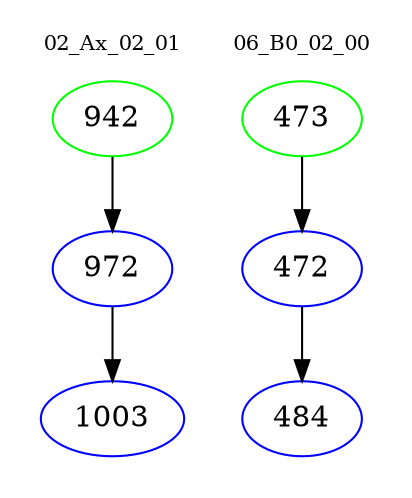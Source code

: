 digraph{
subgraph cluster_0 {
color = white
label = "02_Ax_02_01";
fontsize=10;
T0_942 [label="942", color="green"]
T0_942 -> T0_972 [color="black"]
T0_972 [label="972", color="blue"]
T0_972 -> T0_1003 [color="black"]
T0_1003 [label="1003", color="blue"]
}
subgraph cluster_1 {
color = white
label = "06_B0_02_00";
fontsize=10;
T1_473 [label="473", color="green"]
T1_473 -> T1_472 [color="black"]
T1_472 [label="472", color="blue"]
T1_472 -> T1_484 [color="black"]
T1_484 [label="484", color="blue"]
}
}
